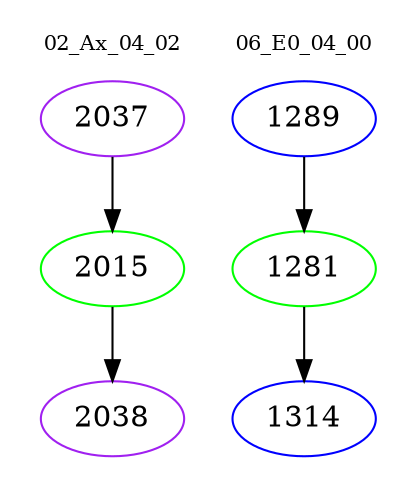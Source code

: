 digraph{
subgraph cluster_0 {
color = white
label = "02_Ax_04_02";
fontsize=10;
T0_2037 [label="2037", color="purple"]
T0_2037 -> T0_2015 [color="black"]
T0_2015 [label="2015", color="green"]
T0_2015 -> T0_2038 [color="black"]
T0_2038 [label="2038", color="purple"]
}
subgraph cluster_1 {
color = white
label = "06_E0_04_00";
fontsize=10;
T1_1289 [label="1289", color="blue"]
T1_1289 -> T1_1281 [color="black"]
T1_1281 [label="1281", color="green"]
T1_1281 -> T1_1314 [color="black"]
T1_1314 [label="1314", color="blue"]
}
}

